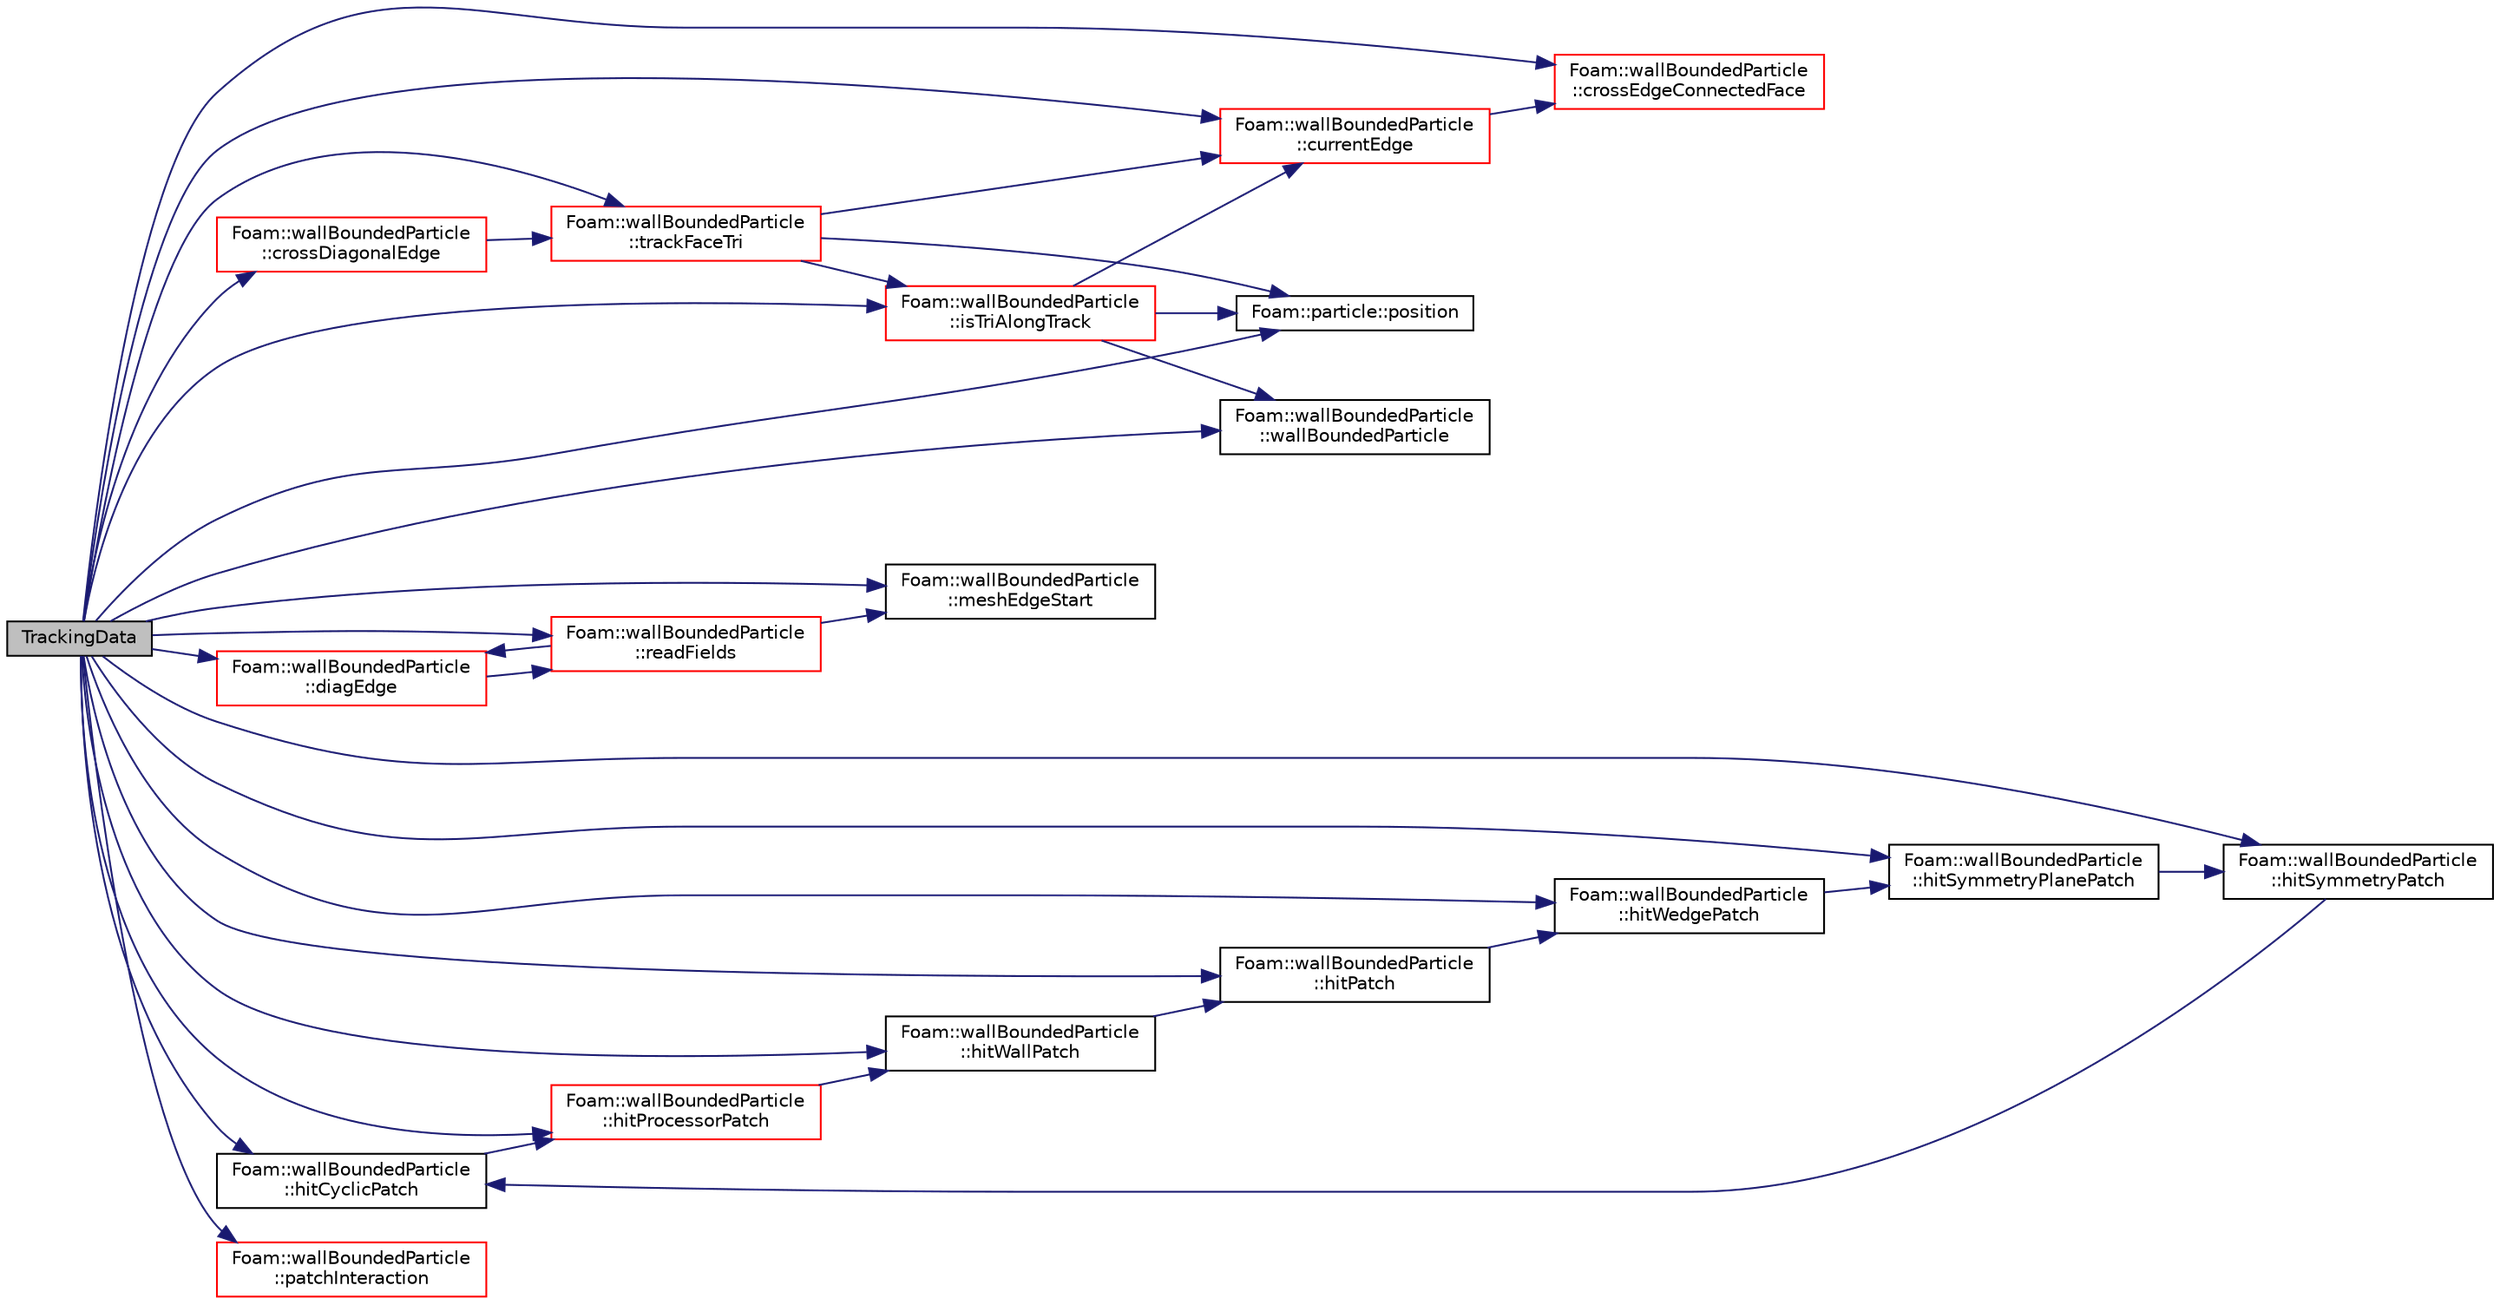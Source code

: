 digraph "TrackingData"
{
  bgcolor="transparent";
  edge [fontname="Helvetica",fontsize="10",labelfontname="Helvetica",labelfontsize="10"];
  node [fontname="Helvetica",fontsize="10",shape=record];
  rankdir="LR";
  Node1 [label="TrackingData",height=0.2,width=0.4,color="black", fillcolor="grey75", style="filled", fontcolor="black"];
  Node1 -> Node2 [color="midnightblue",fontsize="10",style="solid",fontname="Helvetica"];
  Node2 [label="Foam::wallBoundedParticle\l::crossDiagonalEdge",height=0.2,width=0.4,color="red",URL="$a02942.html#af681214bd770ef305c93b86cb944190c",tooltip="Cross diagonal edge into different triangle on same face,cell. "];
  Node2 -> Node3 [color="midnightblue",fontsize="10",style="solid",fontname="Helvetica"];
  Node3 [label="Foam::wallBoundedParticle\l::trackFaceTri",height=0.2,width=0.4,color="red",URL="$a02942.html#ace2556eafc9c11fe6680a512cd5b4120",tooltip="Track through single triangle. "];
  Node3 -> Node4 [color="midnightblue",fontsize="10",style="solid",fontname="Helvetica"];
  Node4 [label="Foam::wallBoundedParticle\l::currentEdge",height=0.2,width=0.4,color="red",URL="$a02942.html#a98ba66dd0fd5a37a4cc42e39fffa57a0",tooltip="Construct current edge. "];
  Node4 -> Node5 [color="midnightblue",fontsize="10",style="solid",fontname="Helvetica"];
  Node5 [label="Foam::wallBoundedParticle\l::crossEdgeConnectedFace",height=0.2,width=0.4,color="red",URL="$a02942.html#ae3ca85ef7356d8ad9e37b4e50cb786ce",tooltip="Check if inside current tet. "];
  Node3 -> Node6 [color="midnightblue",fontsize="10",style="solid",fontname="Helvetica"];
  Node6 [label="Foam::wallBoundedParticle\l::isTriAlongTrack",height=0.2,width=0.4,color="red",URL="$a02942.html#a92114475fe764fd1e7e09cc4d4873edb",tooltip="Is current triangle in the track direction. "];
  Node6 -> Node4 [color="midnightblue",fontsize="10",style="solid",fontname="Helvetica"];
  Node6 -> Node7 [color="midnightblue",fontsize="10",style="solid",fontname="Helvetica"];
  Node7 [label="Foam::particle::position",height=0.2,width=0.4,color="black",URL="$a01819.html#af167c3a382515b6794c6233849beecbb",tooltip="Return current particle position. "];
  Node6 -> Node8 [color="midnightblue",fontsize="10",style="solid",fontname="Helvetica"];
  Node8 [label="Foam::wallBoundedParticle\l::wallBoundedParticle",height=0.2,width=0.4,color="black",URL="$a02942.html#ab86d5a931d8d2a575e908ce13d1bdcbd",tooltip="Construct from components. "];
  Node3 -> Node7 [color="midnightblue",fontsize="10",style="solid",fontname="Helvetica"];
  Node1 -> Node5 [color="midnightblue",fontsize="10",style="solid",fontname="Helvetica"];
  Node1 -> Node4 [color="midnightblue",fontsize="10",style="solid",fontname="Helvetica"];
  Node1 -> Node9 [color="midnightblue",fontsize="10",style="solid",fontname="Helvetica"];
  Node9 [label="Foam::wallBoundedParticle\l::diagEdge",height=0.2,width=0.4,color="red",URL="$a02942.html#afd41a1d0edfddfa2017a48f5d6e7738d",tooltip="-1 or diagonal edge "];
  Node9 -> Node10 [color="midnightblue",fontsize="10",style="solid",fontname="Helvetica"];
  Node10 [label="Foam::wallBoundedParticle\l::readFields",height=0.2,width=0.4,color="red",URL="$a02942.html#aeb3ed2213b2b23bf4544856579583441",tooltip="Read. "];
  Node10 -> Node9 [color="midnightblue",fontsize="10",style="solid",fontname="Helvetica"];
  Node10 -> Node11 [color="midnightblue",fontsize="10",style="solid",fontname="Helvetica"];
  Node11 [label="Foam::wallBoundedParticle\l::meshEdgeStart",height=0.2,width=0.4,color="black",URL="$a02942.html#a48fa2f18a5736e04d3213618973bed56",tooltip="-1 or label of mesh edge "];
  Node1 -> Node12 [color="midnightblue",fontsize="10",style="solid",fontname="Helvetica"];
  Node12 [label="Foam::wallBoundedParticle\l::hitCyclicPatch",height=0.2,width=0.4,color="black",URL="$a02942.html#a18d4a8f6e9443b58d4ba678034d03d19",tooltip="Overridable function to handle the particle hitting a cyclic. "];
  Node12 -> Node13 [color="midnightblue",fontsize="10",style="solid",fontname="Helvetica"];
  Node13 [label="Foam::wallBoundedParticle\l::hitProcessorPatch",height=0.2,width=0.4,color="red",URL="$a02942.html#a33af816e273d479bfd906734e58ce6a0"];
  Node13 -> Node14 [color="midnightblue",fontsize="10",style="solid",fontname="Helvetica"];
  Node14 [label="Foam::wallBoundedParticle\l::hitWallPatch",height=0.2,width=0.4,color="black",URL="$a02942.html#a2f016956a18640904586b7df825867c8",tooltip="Overridable function to handle the particle hitting a wallPatch. "];
  Node14 -> Node15 [color="midnightblue",fontsize="10",style="solid",fontname="Helvetica"];
  Node15 [label="Foam::wallBoundedParticle\l::hitPatch",height=0.2,width=0.4,color="black",URL="$a02942.html#a214601691bbcc4cad5b232f322c885fe",tooltip="Overridable function to handle the particle hitting a patch. "];
  Node15 -> Node16 [color="midnightblue",fontsize="10",style="solid",fontname="Helvetica"];
  Node16 [label="Foam::wallBoundedParticle\l::hitWedgePatch",height=0.2,width=0.4,color="black",URL="$a02942.html#a6d625cb12c13358b06545a2a0875809a",tooltip="Overridable function to handle the particle hitting a wedge. "];
  Node16 -> Node17 [color="midnightblue",fontsize="10",style="solid",fontname="Helvetica"];
  Node17 [label="Foam::wallBoundedParticle\l::hitSymmetryPlanePatch",height=0.2,width=0.4,color="black",URL="$a02942.html#a5fd627c463017369f165aaab03775166",tooltip="Overridable function to handle the particle hitting a. "];
  Node17 -> Node18 [color="midnightblue",fontsize="10",style="solid",fontname="Helvetica"];
  Node18 [label="Foam::wallBoundedParticle\l::hitSymmetryPatch",height=0.2,width=0.4,color="black",URL="$a02942.html#a232d12f07f45b23a1cf401bb83d5c234",tooltip="Overridable function to handle the particle hitting a. "];
  Node18 -> Node12 [color="midnightblue",fontsize="10",style="solid",fontname="Helvetica"];
  Node1 -> Node15 [color="midnightblue",fontsize="10",style="solid",fontname="Helvetica"];
  Node1 -> Node13 [color="midnightblue",fontsize="10",style="solid",fontname="Helvetica"];
  Node1 -> Node18 [color="midnightblue",fontsize="10",style="solid",fontname="Helvetica"];
  Node1 -> Node17 [color="midnightblue",fontsize="10",style="solid",fontname="Helvetica"];
  Node1 -> Node14 [color="midnightblue",fontsize="10",style="solid",fontname="Helvetica"];
  Node1 -> Node16 [color="midnightblue",fontsize="10",style="solid",fontname="Helvetica"];
  Node1 -> Node6 [color="midnightblue",fontsize="10",style="solid",fontname="Helvetica"];
  Node1 -> Node11 [color="midnightblue",fontsize="10",style="solid",fontname="Helvetica"];
  Node1 -> Node19 [color="midnightblue",fontsize="10",style="solid",fontname="Helvetica"];
  Node19 [label="Foam::wallBoundedParticle\l::patchInteraction",height=0.2,width=0.4,color="red",URL="$a02942.html#a1819d883f2235b698aa07c0be592cd0d",tooltip="Do all patch interaction. "];
  Node1 -> Node7 [color="midnightblue",fontsize="10",style="solid",fontname="Helvetica"];
  Node1 -> Node10 [color="midnightblue",fontsize="10",style="solid",fontname="Helvetica"];
  Node1 -> Node3 [color="midnightblue",fontsize="10",style="solid",fontname="Helvetica"];
  Node1 -> Node8 [color="midnightblue",fontsize="10",style="solid",fontname="Helvetica"];
}
